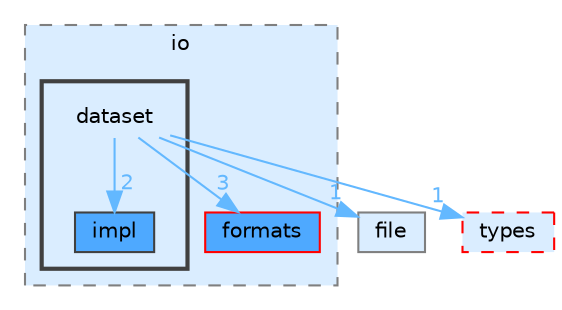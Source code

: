 digraph "src/include/cpp-toolbox/io/dataset"
{
 // LATEX_PDF_SIZE
  bgcolor="transparent";
  edge [fontname=Helvetica,fontsize=10,labelfontname=Helvetica,labelfontsize=10];
  node [fontname=Helvetica,fontsize=10,shape=box,height=0.2,width=0.4];
  compound=true
  subgraph clusterdir_0525589dda1abc1cfa65fd0da343267e {
    graph [ bgcolor="#daedff", pencolor="grey50", label="io", fontname=Helvetica,fontsize=10 style="filled,dashed", URL="dir_0525589dda1abc1cfa65fd0da343267e.html",tooltip=""]
  dir_1d45bcc800627d18cbc66f5a2df2fc7a [label="formats", fillcolor="#4ea9ff", color="red", style="filled", URL="dir_1d45bcc800627d18cbc66f5a2df2fc7a.html",tooltip=""];
  subgraph clusterdir_00f545bfa34b52c2adad340e3d24edc6 {
    graph [ bgcolor="#daedff", pencolor="grey25", label="", fontname=Helvetica,fontsize=10 style="filled,bold", URL="dir_00f545bfa34b52c2adad340e3d24edc6.html",tooltip=""]
    dir_00f545bfa34b52c2adad340e3d24edc6 [shape=plaintext, label="dataset"];
  dir_a65004031446147ccd57723756a8be4a [label="impl", fillcolor="#4ea9ff", color="grey25", style="filled", URL="dir_a65004031446147ccd57723756a8be4a.html",tooltip=""];
  }
  }
  dir_b5aa90370c16f0962bf4137c01c04103 [label="file", fillcolor="#daedff", color="grey50", style="filled", URL="dir_b5aa90370c16f0962bf4137c01c04103.html",tooltip=""];
  dir_d073c017754f5bdb7e8e1de8ad13b99a [label="types", fillcolor="#daedff", color="red", style="filled,dashed", URL="dir_d073c017754f5bdb7e8e1de8ad13b99a.html",tooltip=""];
  dir_00f545bfa34b52c2adad340e3d24edc6->dir_1d45bcc800627d18cbc66f5a2df2fc7a [headlabel="3", labeldistance=1.5 headhref="dir_000006_000014.html" href="dir_000006_000014.html" color="steelblue1" fontcolor="steelblue1"];
  dir_00f545bfa34b52c2adad340e3d24edc6->dir_a65004031446147ccd57723756a8be4a [headlabel="2", labeldistance=1.5 headhref="dir_000006_000019.html" href="dir_000006_000019.html" color="steelblue1" fontcolor="steelblue1"];
  dir_00f545bfa34b52c2adad340e3d24edc6->dir_b5aa90370c16f0962bf4137c01c04103 [headlabel="1", labeldistance=1.5 headhref="dir_000006_000012.html" href="dir_000006_000012.html" color="steelblue1" fontcolor="steelblue1"];
  dir_00f545bfa34b52c2adad340e3d24edc6->dir_d073c017754f5bdb7e8e1de8ad13b99a [headlabel="1", labeldistance=1.5 headhref="dir_000006_000042.html" href="dir_000006_000042.html" color="steelblue1" fontcolor="steelblue1"];
}
